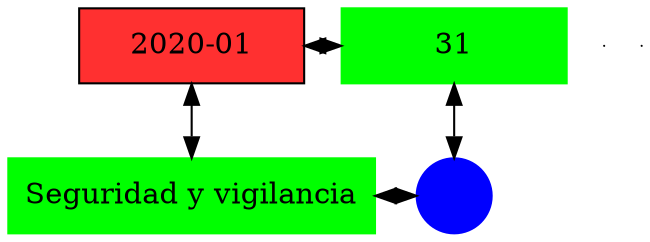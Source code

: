 digraph G{
node[shape="box"];
nodeMt[ label = "2020-01", width = 1.5, style = filled, fillcolor = firebrick1, group = 1 ];
e0[ shape = point, width = 0 ];
e1[ shape = point, width = 0 ];
node0xc0000acc80[label="31",color=green,style =filled,width = 1.5 group=31];
nodeMt->node0xc0000acc80[dir="both"];
{rank=same;nodeMt;node0xc0000acc80;}
node0xc0000acc30[label="Seguridad y vigilancia",color=green,style =filled width = 1.5 group=1];
node0xc0000bea80[label="",color=blue,style =filled, width = 0.5 group=31 shape=circle];
node0xc0000acc30->node0xc0000bea80[dir="both"];
{rank=same;node0xc0000acc30;node0xc0000bea80;}
node0xc0000acc80->node0xc0000bea80[dir="both"];
nodeMt->node0xc0000acc30[dir="both"];
}
